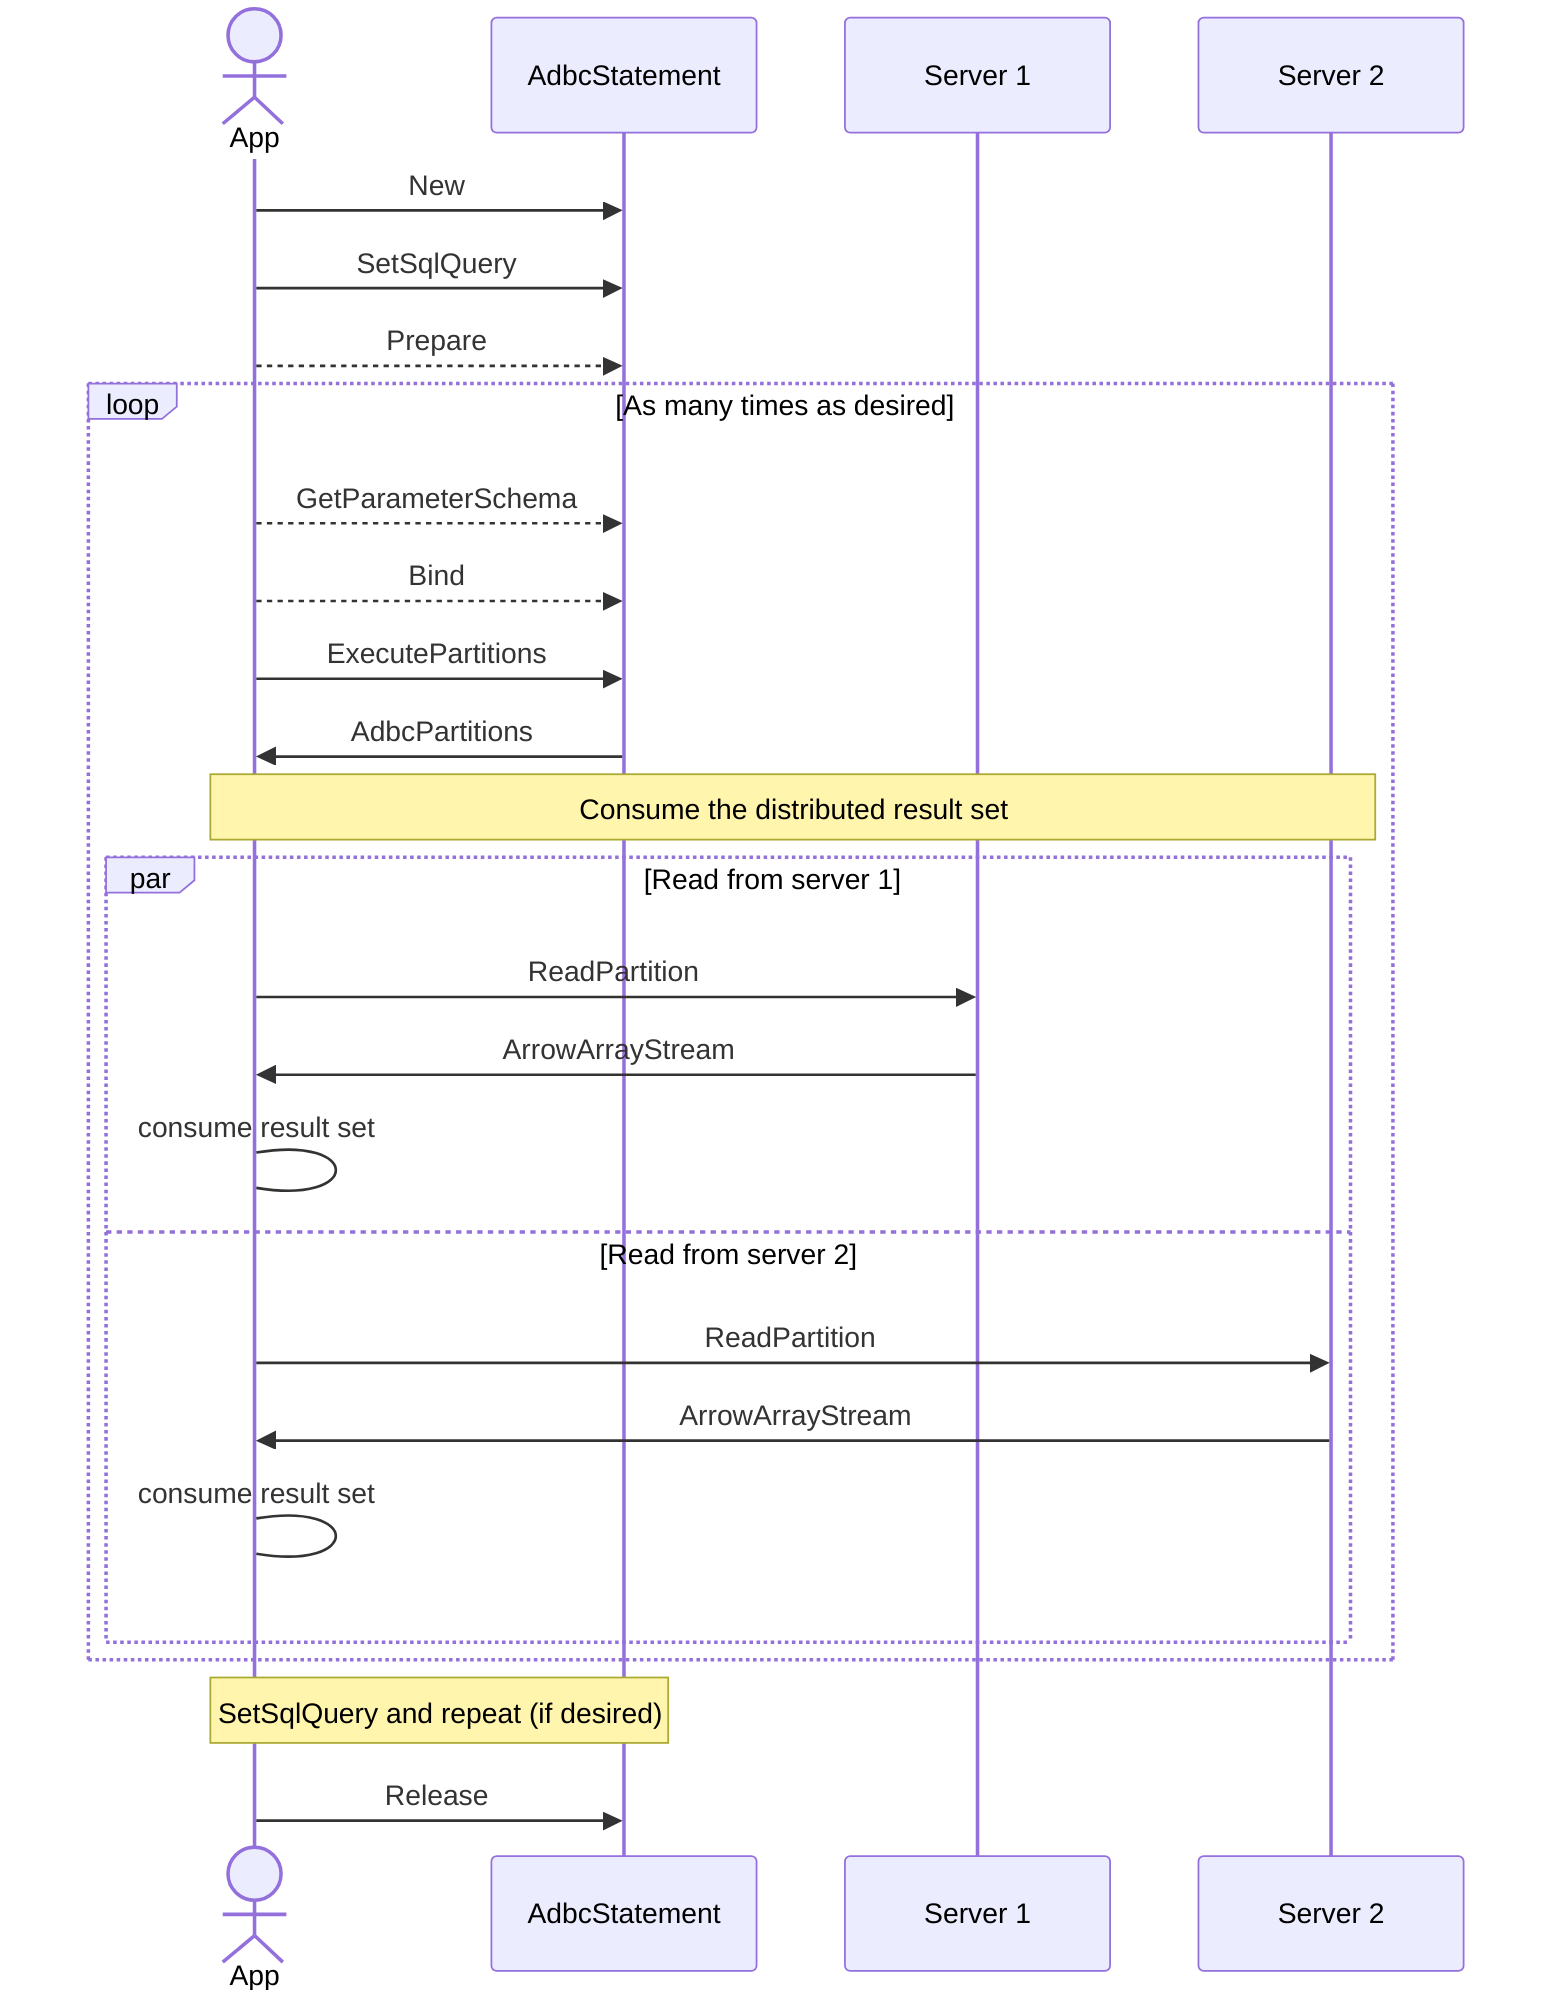 %% Licensed to the Apache Software Foundation (ASF) under one
%% or more contributor license agreements.  See the NOTICE file
%% distributed with this work for additional information
%% regarding copyright ownership.  The ASF licenses this file
%% to you under the Apache License, Version 2.0 (the
%% "License"); you may not use this file except in compliance
%% with the License.  You may obtain a copy of the License at
%%
%%   http://www.apache.org/licenses/LICENSE-2.0
%%
%% Unless required by applicable law or agreed to in writing,
%% software distributed under the License is distributed on an
%% "AS IS" BASIS, WITHOUT WARRANTIES OR CONDITIONS OF ANY
%% KIND, either express or implied.  See the License for the
%% specific language governing permissions and limitations
%% under the License.

sequenceDiagram
    actor App
    participant Driver as AdbcStatement
    participant S1 as Server 1
    participant S2 as Server 2

    App ->> Driver: New
    App ->> Driver: SetSqlQuery
    App -->> Driver: Prepare
    loop As many times as desired
        App -->> Driver: GetParameterSchema
        App -->> Driver: Bind
        App ->> Driver: ExecutePartitions
        Driver ->> App: AdbcPartitions
        Note over App, S2: Consume the distributed result set
        par Read from server 1
            App ->> S1: ReadPartition
            S1 ->> App: ArrowArrayStream
            App -> App: consume result set
        and Read from server 2
            App ->> S2: ReadPartition
            S2 ->> App: ArrowArrayStream
            App -> App: consume result set
        end
    end
    Note over App, Driver: SetSqlQuery and repeat (if desired)
    App ->> Driver: Release